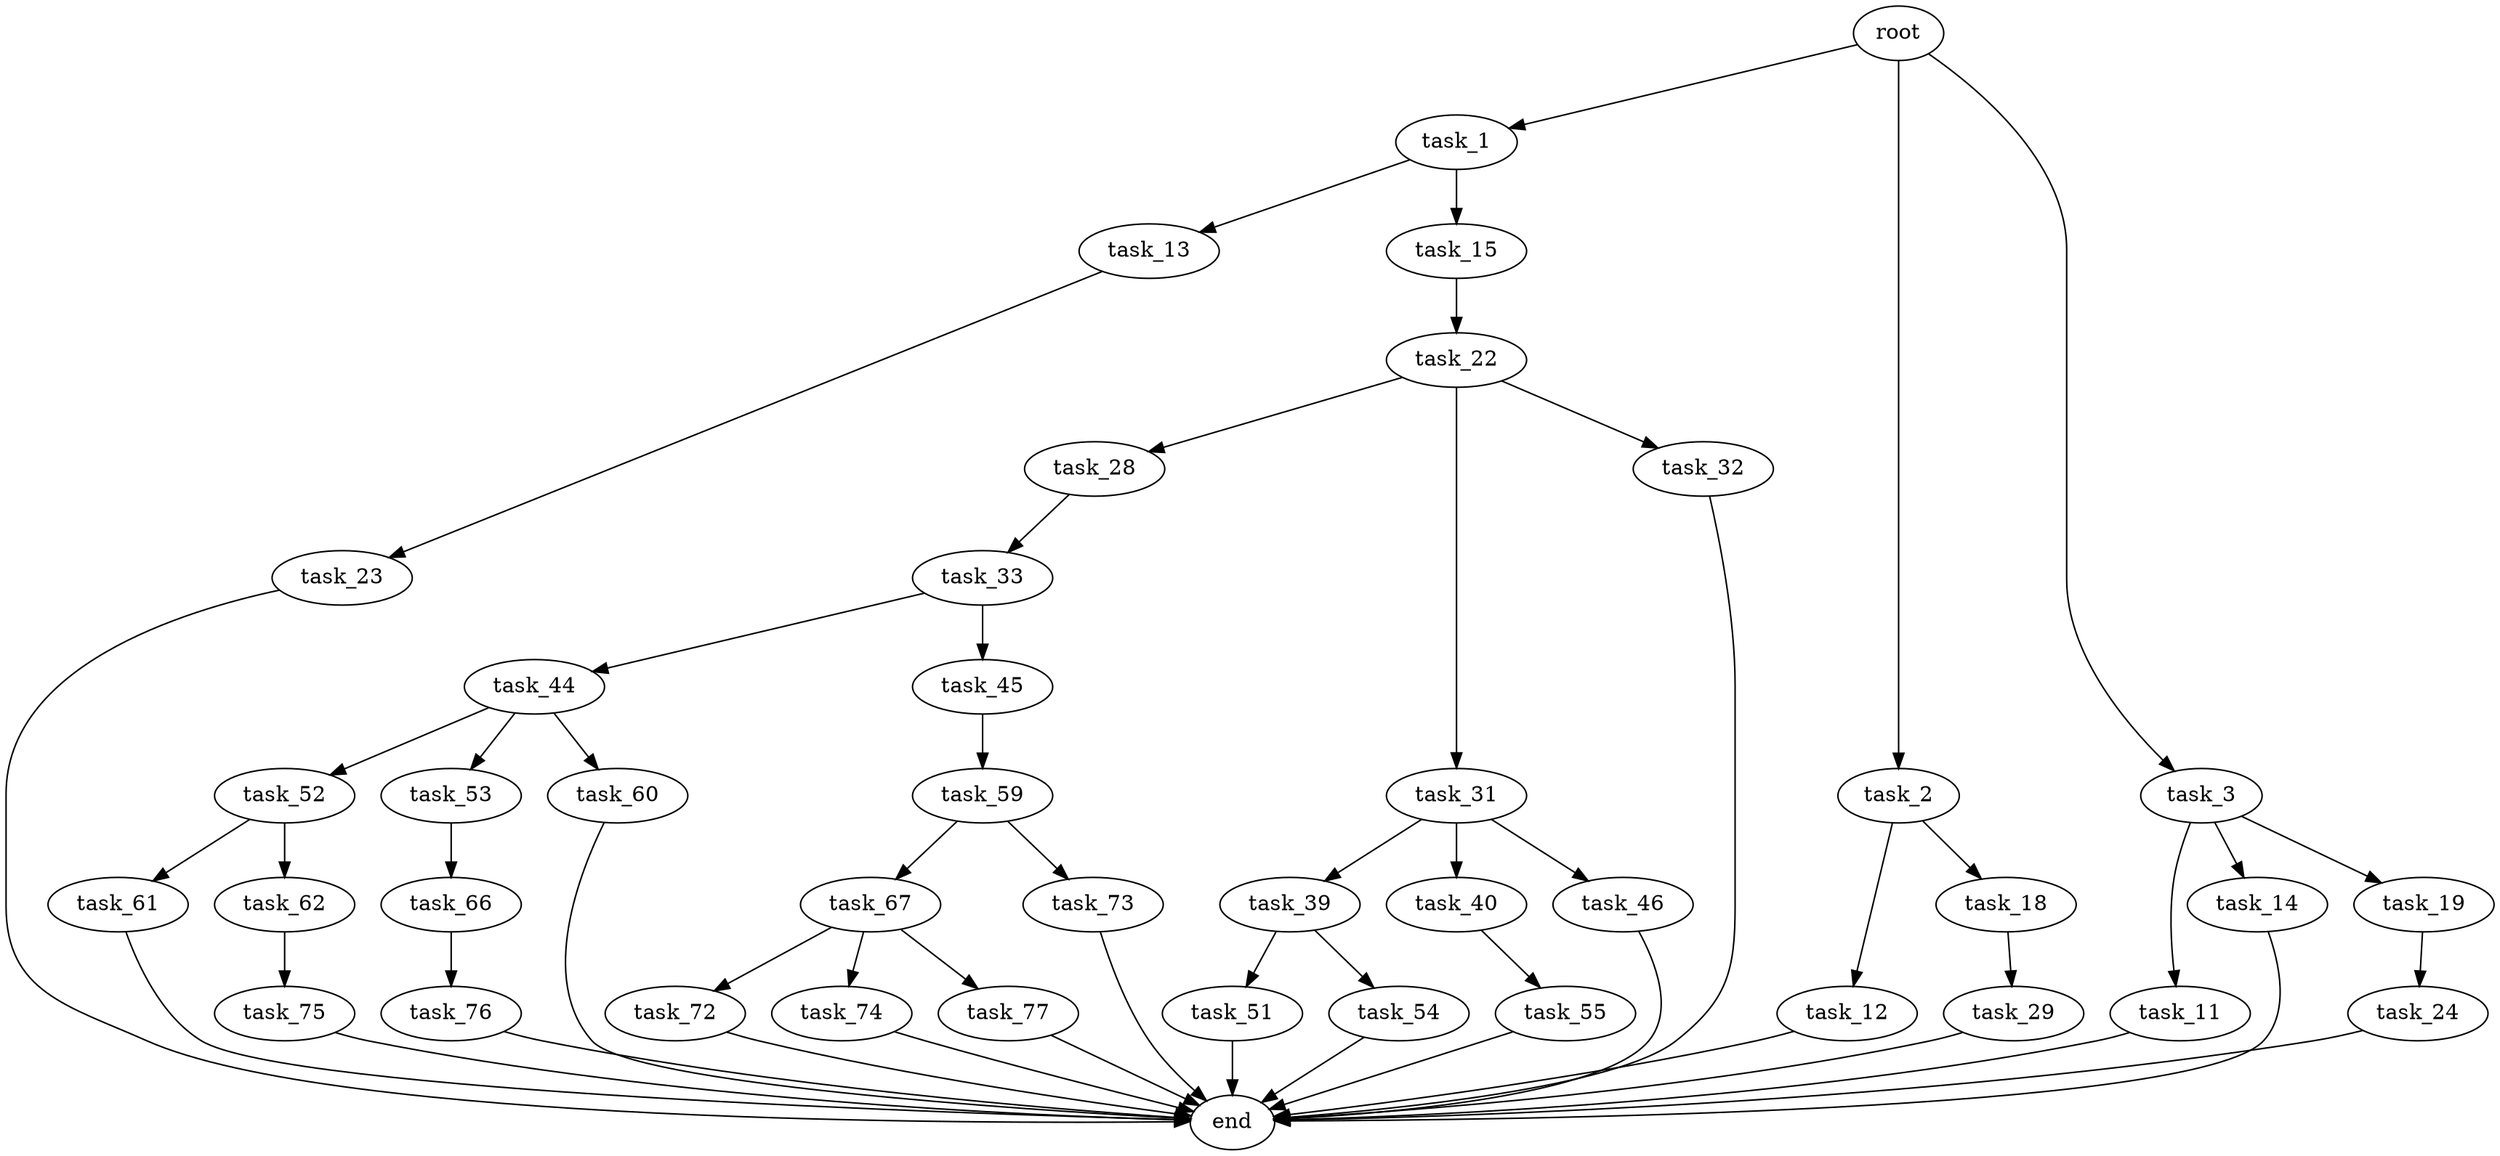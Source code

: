 digraph G {
  root [size="0.000000"];
  task_1 [size="382051147036.000000"];
  task_2 [size="28991029248.000000"];
  task_3 [size="15355473464.000000"];
  task_13 [size="1069189706824.000000"];
  task_15 [size="368293445632.000000"];
  task_12 [size="5850906005.000000"];
  task_18 [size="15427975098.000000"];
  task_11 [size="134217728000.000000"];
  task_14 [size="19131589861.000000"];
  task_19 [size="467141879721.000000"];
  end [size="0.000000"];
  task_23 [size="10669531782.000000"];
  task_22 [size="8589934592.000000"];
  task_29 [size="129308512118.000000"];
  task_24 [size="174274964604.000000"];
  task_28 [size="231928233984.000000"];
  task_31 [size="105998064280.000000"];
  task_32 [size="4556650624.000000"];
  task_33 [size="133866010428.000000"];
  task_39 [size="1073741824000.000000"];
  task_40 [size="772554337.000000"];
  task_46 [size="1604998610.000000"];
  task_44 [size="48384522835.000000"];
  task_45 [size="231928233984.000000"];
  task_51 [size="365835509966.000000"];
  task_54 [size="32217288912.000000"];
  task_55 [size="388790705716.000000"];
  task_52 [size="782757789696.000000"];
  task_53 [size="231928233984.000000"];
  task_60 [size="9038556389.000000"];
  task_59 [size="231928233984.000000"];
  task_61 [size="368293445632.000000"];
  task_62 [size="569659439965.000000"];
  task_66 [size="505522961684.000000"];
  task_67 [size="43611258790.000000"];
  task_73 [size="28991029248.000000"];
  task_75 [size="39962127173.000000"];
  task_76 [size="561149198168.000000"];
  task_72 [size="10678277822.000000"];
  task_74 [size="824278028132.000000"];
  task_77 [size="2005226564.000000"];

  root -> task_1 [size="1.000000"];
  root -> task_2 [size="1.000000"];
  root -> task_3 [size="1.000000"];
  task_1 -> task_13 [size="536870912.000000"];
  task_1 -> task_15 [size="536870912.000000"];
  task_2 -> task_12 [size="75497472.000000"];
  task_2 -> task_18 [size="75497472.000000"];
  task_3 -> task_11 [size="301989888.000000"];
  task_3 -> task_14 [size="301989888.000000"];
  task_3 -> task_19 [size="301989888.000000"];
  task_13 -> task_23 [size="838860800.000000"];
  task_15 -> task_22 [size="411041792.000000"];
  task_12 -> end [size="1.000000"];
  task_18 -> task_29 [size="536870912.000000"];
  task_11 -> end [size="1.000000"];
  task_14 -> end [size="1.000000"];
  task_19 -> task_24 [size="411041792.000000"];
  task_23 -> end [size="1.000000"];
  task_22 -> task_28 [size="33554432.000000"];
  task_22 -> task_31 [size="33554432.000000"];
  task_22 -> task_32 [size="33554432.000000"];
  task_29 -> end [size="1.000000"];
  task_24 -> end [size="1.000000"];
  task_28 -> task_33 [size="301989888.000000"];
  task_31 -> task_39 [size="75497472.000000"];
  task_31 -> task_40 [size="75497472.000000"];
  task_31 -> task_46 [size="75497472.000000"];
  task_32 -> end [size="1.000000"];
  task_33 -> task_44 [size="134217728.000000"];
  task_33 -> task_45 [size="134217728.000000"];
  task_39 -> task_51 [size="838860800.000000"];
  task_39 -> task_54 [size="838860800.000000"];
  task_40 -> task_55 [size="75497472.000000"];
  task_46 -> end [size="1.000000"];
  task_44 -> task_52 [size="75497472.000000"];
  task_44 -> task_53 [size="75497472.000000"];
  task_44 -> task_60 [size="75497472.000000"];
  task_45 -> task_59 [size="301989888.000000"];
  task_51 -> end [size="1.000000"];
  task_54 -> end [size="1.000000"];
  task_55 -> end [size="1.000000"];
  task_52 -> task_61 [size="679477248.000000"];
  task_52 -> task_62 [size="679477248.000000"];
  task_53 -> task_66 [size="301989888.000000"];
  task_60 -> end [size="1.000000"];
  task_59 -> task_67 [size="301989888.000000"];
  task_59 -> task_73 [size="301989888.000000"];
  task_61 -> end [size="1.000000"];
  task_62 -> task_75 [size="411041792.000000"];
  task_66 -> task_76 [size="536870912.000000"];
  task_67 -> task_72 [size="209715200.000000"];
  task_67 -> task_74 [size="209715200.000000"];
  task_67 -> task_77 [size="209715200.000000"];
  task_73 -> end [size="1.000000"];
  task_75 -> end [size="1.000000"];
  task_76 -> end [size="1.000000"];
  task_72 -> end [size="1.000000"];
  task_74 -> end [size="1.000000"];
  task_77 -> end [size="1.000000"];
}
